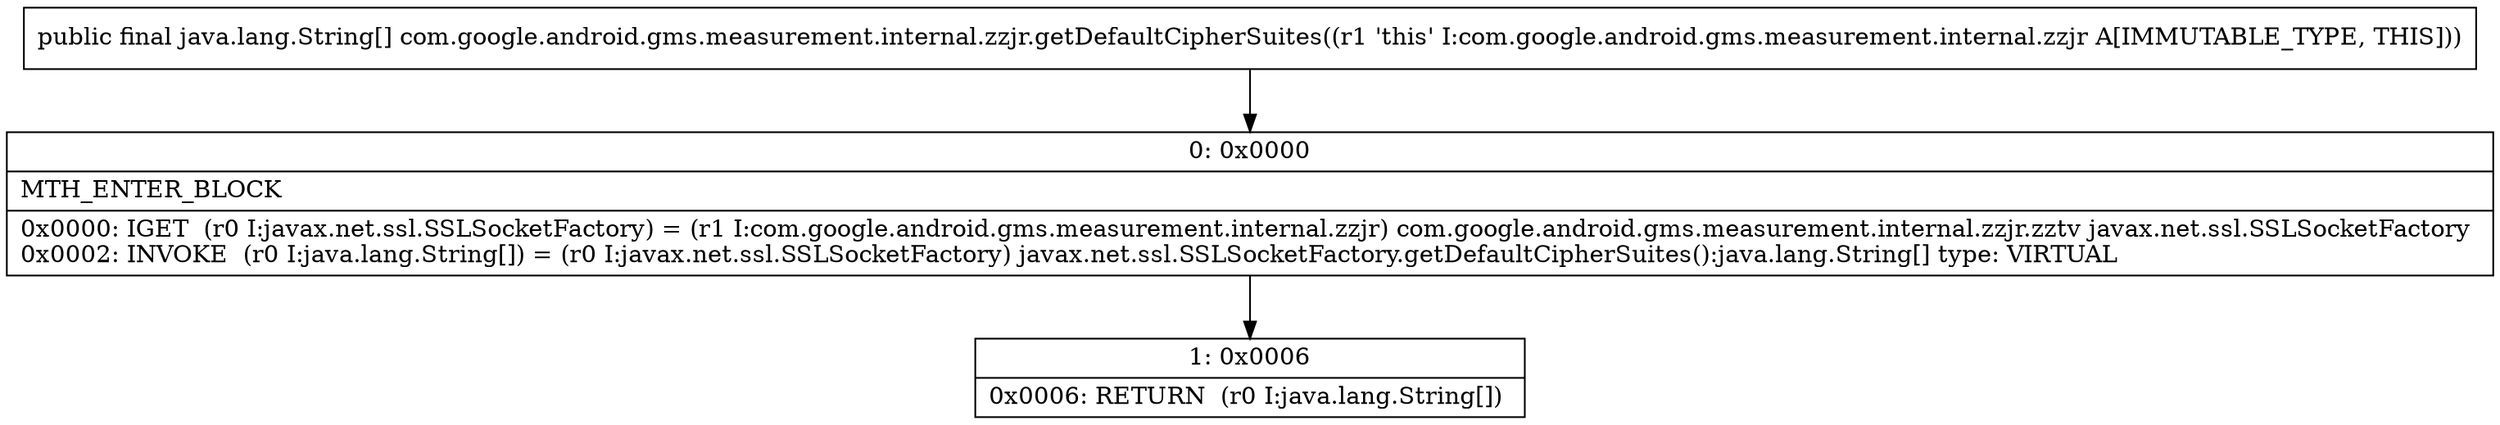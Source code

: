 digraph "CFG forcom.google.android.gms.measurement.internal.zzjr.getDefaultCipherSuites()[Ljava\/lang\/String;" {
Node_0 [shape=record,label="{0\:\ 0x0000|MTH_ENTER_BLOCK\l|0x0000: IGET  (r0 I:javax.net.ssl.SSLSocketFactory) = (r1 I:com.google.android.gms.measurement.internal.zzjr) com.google.android.gms.measurement.internal.zzjr.zztv javax.net.ssl.SSLSocketFactory \l0x0002: INVOKE  (r0 I:java.lang.String[]) = (r0 I:javax.net.ssl.SSLSocketFactory) javax.net.ssl.SSLSocketFactory.getDefaultCipherSuites():java.lang.String[] type: VIRTUAL \l}"];
Node_1 [shape=record,label="{1\:\ 0x0006|0x0006: RETURN  (r0 I:java.lang.String[]) \l}"];
MethodNode[shape=record,label="{public final java.lang.String[] com.google.android.gms.measurement.internal.zzjr.getDefaultCipherSuites((r1 'this' I:com.google.android.gms.measurement.internal.zzjr A[IMMUTABLE_TYPE, THIS])) }"];
MethodNode -> Node_0;
Node_0 -> Node_1;
}


